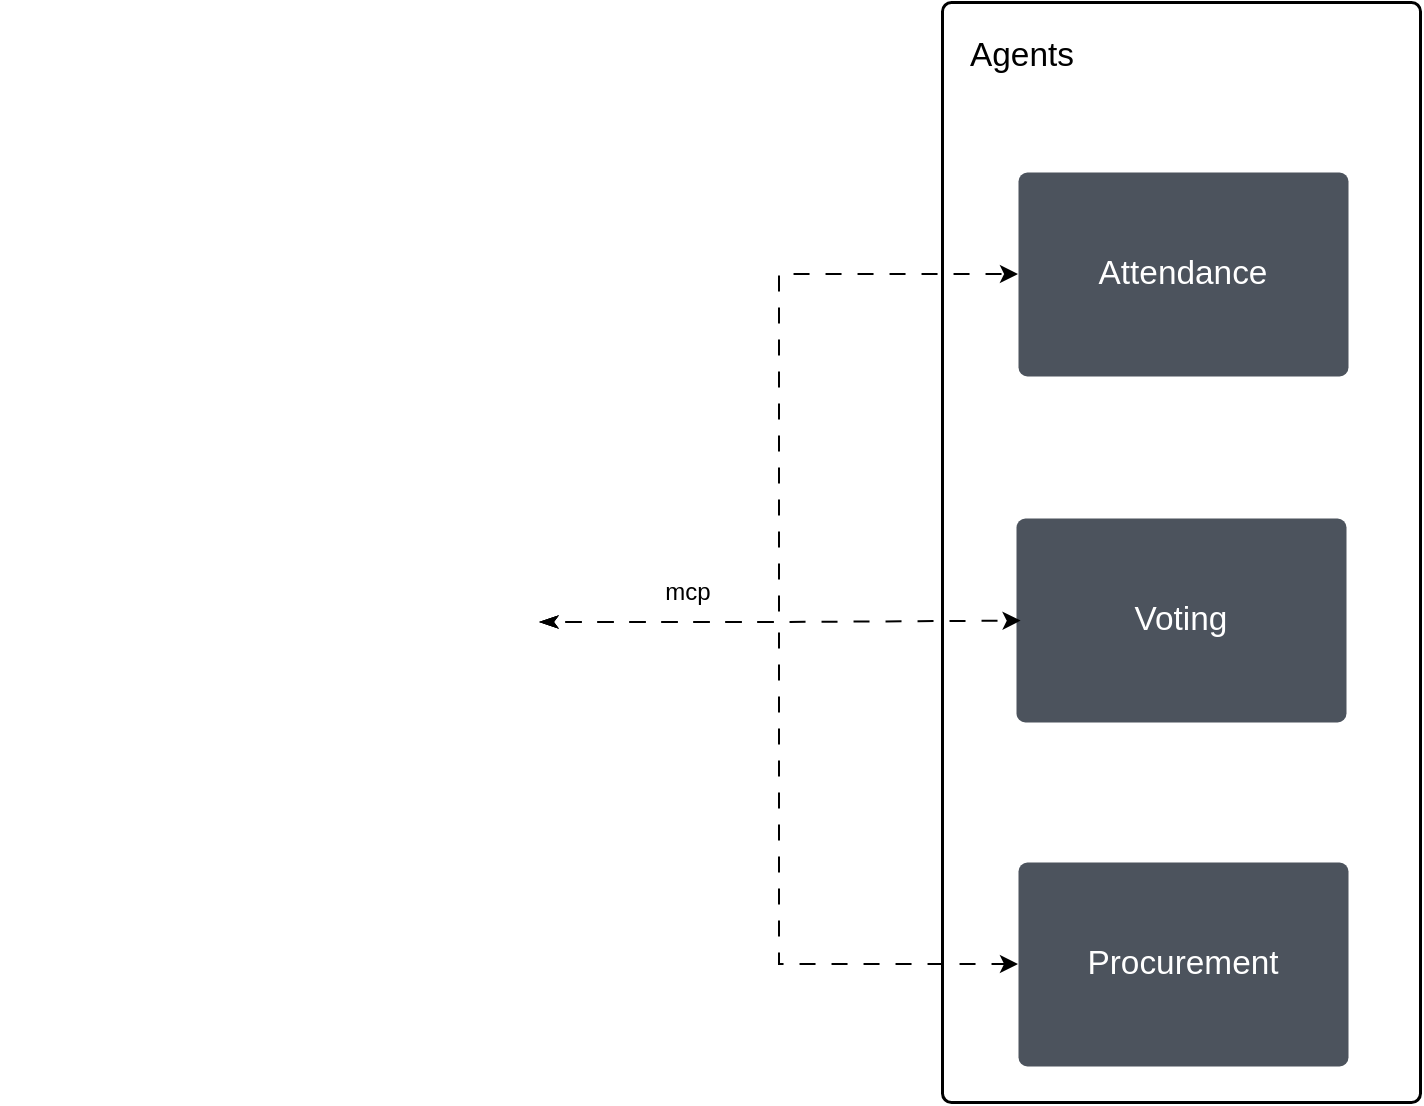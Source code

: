 <mxfile>
    <diagram name="Página-1" id="Vq99Ms_KkJOUKtjacHWf">
        <mxGraphModel dx="1400" dy="797" grid="1" gridSize="10" guides="1" tooltips="1" connect="1" arrows="1" fold="1" page="1" pageScale="1" pageWidth="827" pageHeight="1169" math="0" shadow="0">
            <root>
                <mxCell id="0"/>
                <mxCell id="1" parent="0"/>
                <mxCell id="nUzkdtZB0xW63iCa-Nw7-29" value="" style="html=1;overflow=block;blockSpacing=1;whiteSpace=wrap;fontSize=13;align=center;spacing=3.8;strokeOpacity=100;fillOpacity=100;rounded=1;absoluteArcSize=1;arcSize=9;fillColor=none;fixDash=1;strokeWidth=1.5;lucidId=v2LcKO9BX8t_;fontStyle=0" parent="1" vertex="1">
                    <mxGeometry x="511" y="130" width="239" height="550" as="geometry"/>
                </mxCell>
                <mxCell id="nUzkdtZB0xW63iCa-Nw7-30" value="Agents" style="html=1;overflow=block;blockSpacing=1;whiteSpace=wrap;fontSize=16.7;fontStyle=0;align=left;spacing=0;verticalAlign=middle;strokeOpacity=100;rounded=1;absoluteArcSize=1;arcSize=9;fillColor=none;strokeWidth=NaN;lucidId=v2Lc4-h5E1sQ;strokeColor=none;" parent="1" vertex="1">
                    <mxGeometry x="525" y="130" width="132" height="53" as="geometry"/>
                </mxCell>
                <mxCell id="nUzkdtZB0xW63iCa-Nw7-31" value="Voting" style="html=1;overflow=block;blockSpacing=1;whiteSpace=wrap;fontSize=16.7;fontColor=#ffffff;fontStyle=0;align=center;spacing=9;strokeOpacity=0;fillOpacity=100;rounded=1;absoluteArcSize=1;arcSize=9;fillColor=#4c535d;strokeWidth=1.5;lucidId=AWLcgVHqaEJb;" parent="1" vertex="1">
                    <mxGeometry x="548" y="388" width="165" height="102" as="geometry"/>
                </mxCell>
                <mxCell id="nUzkdtZB0xW63iCa-Nw7-32" value="Procurement" style="html=1;overflow=block;blockSpacing=1;whiteSpace=wrap;fontSize=16.7;fontColor=#ffffff;fontStyle=0;align=center;spacing=9;strokeOpacity=0;fillOpacity=100;rounded=1;absoluteArcSize=1;arcSize=9;fillColor=#4c535d;strokeWidth=1.5;lucidId=kXLc-Uf29qqT;" parent="1" vertex="1">
                    <mxGeometry x="549" y="560" width="165" height="102" as="geometry"/>
                </mxCell>
                <mxCell id="nUzkdtZB0xW63iCa-Nw7-33" value="Attendance" style="html=1;overflow=block;blockSpacing=1;whiteSpace=wrap;fontSize=16.7;fontColor=#ffffff;fontStyle=0;align=center;spacing=9;strokeOpacity=0;fillOpacity=100;rounded=1;absoluteArcSize=1;arcSize=9;fillColor=#4c535d;strokeWidth=1.5;lucidId=NZLcRJQl1mac;" parent="1" vertex="1">
                    <mxGeometry x="549" y="215" width="165" height="102" as="geometry"/>
                </mxCell>
                <mxCell id="WuERP7AGA8nBMRka6L9i-1" value="" style="shape=image;verticalLabelPosition=bottom;labelBackgroundColor=default;verticalAlign=top;aspect=fixed;imageAspect=0;image=https://assets.datacamp.com/production/repositories/6773/datasets/8b56faeb095c39785da93e3584af5b46e15b7842/LangGraph_icon.png;clipPath=inset(25% 2.17% 25.33% 0%);" parent="1" vertex="1">
                    <mxGeometry x="40" y="370" width="270.9" height="138" as="geometry"/>
                </mxCell>
                <mxCell id="WuERP7AGA8nBMRka6L9i-8" value="" style="endArrow=classic;startArrow=classicThin;html=1;rounded=0;entryX=0;entryY=0.5;entryDx=0;entryDy=0;startFill=1;edgeStyle=elbowEdgeStyle;flowAnimation=1;" parent="1" target="nUzkdtZB0xW63iCa-Nw7-33" edge="1">
                    <mxGeometry width="50" height="50" relative="1" as="geometry">
                        <mxPoint x="310" y="440" as="sourcePoint"/>
                        <mxPoint x="410" y="370" as="targetPoint"/>
                    </mxGeometry>
                </mxCell>
                <mxCell id="WuERP7AGA8nBMRka6L9i-9" value="" style="endArrow=classic;startArrow=classicThin;html=1;rounded=0;entryX=0.014;entryY=0.503;entryDx=0;entryDy=0;startFill=1;edgeStyle=elbowEdgeStyle;entryPerimeter=0;flowAnimation=1;" parent="1" target="nUzkdtZB0xW63iCa-Nw7-31" edge="1">
                    <mxGeometry width="50" height="50" relative="1" as="geometry">
                        <mxPoint x="310" y="440" as="sourcePoint"/>
                        <mxPoint x="669" y="420" as="targetPoint"/>
                    </mxGeometry>
                </mxCell>
                <mxCell id="WuERP7AGA8nBMRka6L9i-10" value="" style="endArrow=classic;startArrow=classicThin;html=1;rounded=0;entryX=0;entryY=0.5;entryDx=0;entryDy=0;startFill=1;edgeStyle=elbowEdgeStyle;flowAnimation=1;" parent="1" target="nUzkdtZB0xW63iCa-Nw7-32" edge="1">
                    <mxGeometry width="50" height="50" relative="1" as="geometry">
                        <mxPoint x="310" y="440" as="sourcePoint"/>
                        <mxPoint x="720" y="460" as="targetPoint"/>
                    </mxGeometry>
                </mxCell>
                <mxCell id="WuERP7AGA8nBMRka6L9i-11" value="mcp" style="text;html=1;align=center;verticalAlign=middle;whiteSpace=wrap;rounded=0;" parent="1" vertex="1">
                    <mxGeometry x="354" y="410" width="60" height="30" as="geometry"/>
                </mxCell>
            </root>
        </mxGraphModel>
    </diagram>
</mxfile>